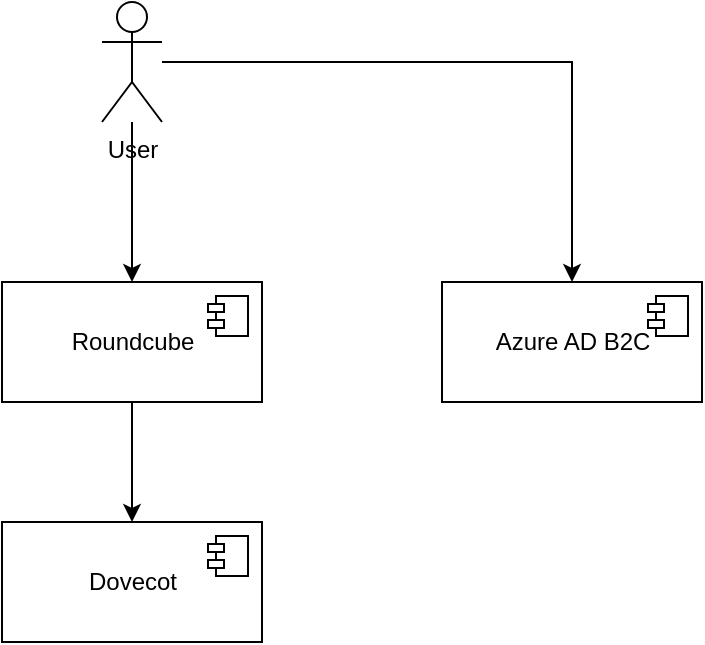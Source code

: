 <mxfile version="14.1.8" type="device"><diagram id="zNP78rtaCHEpkbei0_8N" name="Page-1"><mxGraphModel dx="1086" dy="966" grid="1" gridSize="10" guides="1" tooltips="1" connect="1" arrows="1" fold="1" page="1" pageScale="1" pageWidth="1169" pageHeight="827" math="0" shadow="0"><root><mxCell id="0"/><mxCell id="1" parent="0"/><mxCell id="Nq-i69A8fzuwPbq78wUv-1" value="Dovecot" style="html=1;" vertex="1" parent="1"><mxGeometry x="220" y="400" width="130" height="60" as="geometry"/></mxCell><mxCell id="Nq-i69A8fzuwPbq78wUv-2" value="" style="shape=component;jettyWidth=8;jettyHeight=4;" vertex="1" parent="Nq-i69A8fzuwPbq78wUv-1"><mxGeometry x="1" width="20" height="20" relative="1" as="geometry"><mxPoint x="-27" y="7" as="offset"/></mxGeometry></mxCell><mxCell id="Nq-i69A8fzuwPbq78wUv-9" style="edgeStyle=orthogonalEdgeStyle;rounded=0;orthogonalLoop=1;jettySize=auto;html=1;entryX=0.5;entryY=0;entryDx=0;entryDy=0;" edge="1" parent="1" source="Nq-i69A8fzuwPbq78wUv-3" target="Nq-i69A8fzuwPbq78wUv-1"><mxGeometry relative="1" as="geometry"/></mxCell><mxCell id="Nq-i69A8fzuwPbq78wUv-3" value="Roundcube" style="html=1;" vertex="1" parent="1"><mxGeometry x="220" y="280" width="130" height="60" as="geometry"/></mxCell><mxCell id="Nq-i69A8fzuwPbq78wUv-4" value="" style="shape=component;jettyWidth=8;jettyHeight=4;" vertex="1" parent="Nq-i69A8fzuwPbq78wUv-3"><mxGeometry x="1" width="20" height="20" relative="1" as="geometry"><mxPoint x="-27" y="7" as="offset"/></mxGeometry></mxCell><mxCell id="Nq-i69A8fzuwPbq78wUv-8" style="edgeStyle=orthogonalEdgeStyle;rounded=0;orthogonalLoop=1;jettySize=auto;html=1;entryX=0.5;entryY=0;entryDx=0;entryDy=0;" edge="1" parent="1" source="Nq-i69A8fzuwPbq78wUv-5" target="Nq-i69A8fzuwPbq78wUv-3"><mxGeometry relative="1" as="geometry"/></mxCell><mxCell id="Nq-i69A8fzuwPbq78wUv-10" style="edgeStyle=orthogonalEdgeStyle;rounded=0;orthogonalLoop=1;jettySize=auto;html=1;" edge="1" parent="1" source="Nq-i69A8fzuwPbq78wUv-5" target="Nq-i69A8fzuwPbq78wUv-6"><mxGeometry relative="1" as="geometry"/></mxCell><mxCell id="Nq-i69A8fzuwPbq78wUv-5" value="User" style="shape=umlActor;verticalLabelPosition=bottom;verticalAlign=top;html=1;outlineConnect=0;" vertex="1" parent="1"><mxGeometry x="270" y="140" width="30" height="60" as="geometry"/></mxCell><mxCell id="Nq-i69A8fzuwPbq78wUv-6" value="Azure AD B2C" style="html=1;" vertex="1" parent="1"><mxGeometry x="440" y="280" width="130" height="60" as="geometry"/></mxCell><mxCell id="Nq-i69A8fzuwPbq78wUv-7" value="" style="shape=component;jettyWidth=8;jettyHeight=4;" vertex="1" parent="Nq-i69A8fzuwPbq78wUv-6"><mxGeometry x="1" width="20" height="20" relative="1" as="geometry"><mxPoint x="-27" y="7" as="offset"/></mxGeometry></mxCell></root></mxGraphModel></diagram></mxfile>